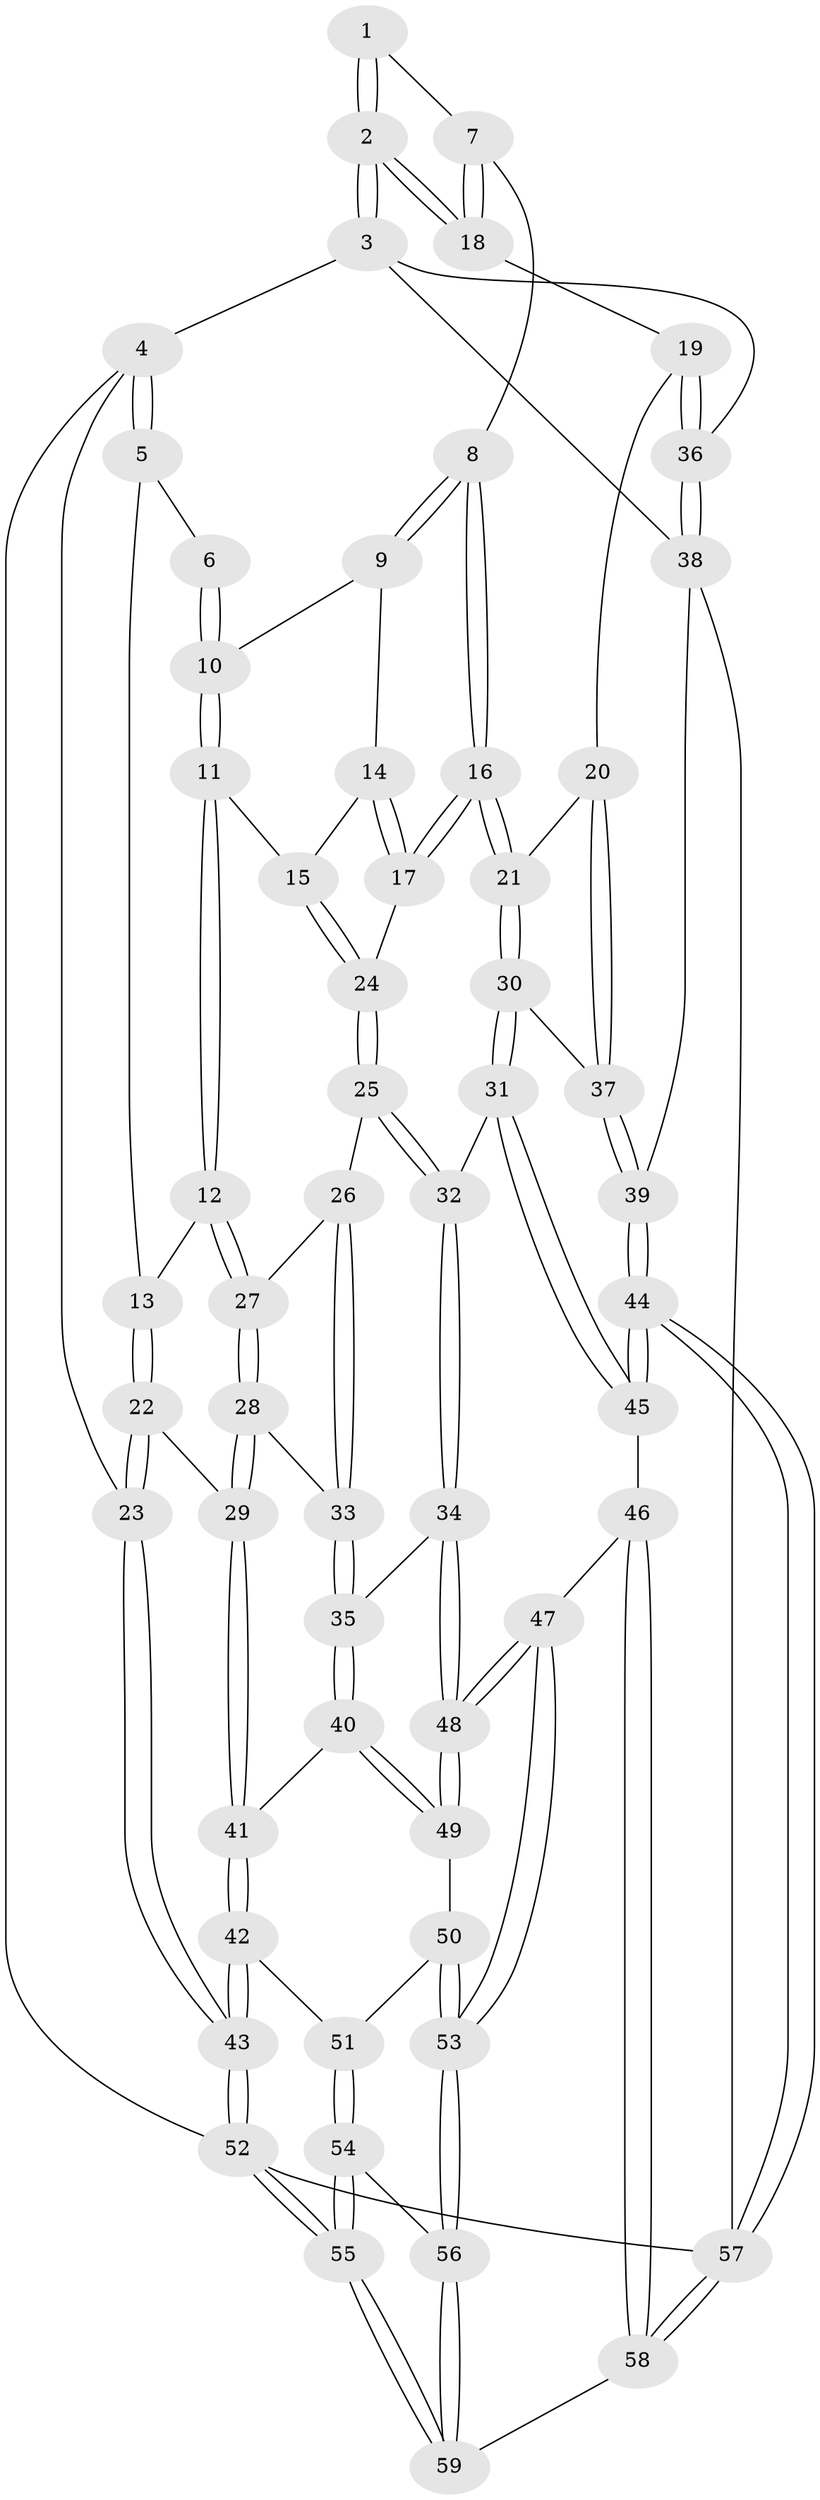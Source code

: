 // coarse degree distribution, {8: 0.034482758620689655, 3: 0.13793103448275862, 2: 0.06896551724137931, 4: 0.3103448275862069, 5: 0.3103448275862069, 7: 0.034482758620689655, 6: 0.10344827586206896}
// Generated by graph-tools (version 1.1) at 2025/21/03/04/25 18:21:18]
// undirected, 59 vertices, 144 edges
graph export_dot {
graph [start="1"]
  node [color=gray90,style=filled];
  1 [pos="+0.7719687097227506+0"];
  2 [pos="+1+0"];
  3 [pos="+1+0"];
  4 [pos="+0+0"];
  5 [pos="+0.24958218843778318+0"];
  6 [pos="+0.5659112235935136+0"];
  7 [pos="+0.7186163211987293+0.1040792355435421"];
  8 [pos="+0.6938182126289302+0.12159522667371697"];
  9 [pos="+0.578525845380712+0.1329841427935368"];
  10 [pos="+0.543921852313791+0.08307736340625488"];
  11 [pos="+0.3780755815002429+0.09964373630921339"];
  12 [pos="+0.2731036136083936+0.0536706612418559"];
  13 [pos="+0.2591152278808425+0.02526986581209063"];
  14 [pos="+0.569446795769559+0.14800824856074882"];
  15 [pos="+0.480223390665419+0.19732600346070442"];
  16 [pos="+0.6544511482281784+0.29725450728929126"];
  17 [pos="+0.5911038504080599+0.252833201197291"];
  18 [pos="+0.8497621947086355+0.2147698927176852"];
  19 [pos="+0.8563766343252792+0.27691211817377204"];
  20 [pos="+0.8507100420354161+0.29278852086346446"];
  21 [pos="+0.6599963061414207+0.3112756429477099"];
  22 [pos="+0+0.2905122095833798"];
  23 [pos="+0+0.2912128295342266"];
  24 [pos="+0.4791497699264216+0.2654281504986766"];
  25 [pos="+0.45493775886179494+0.30868287679366796"];
  26 [pos="+0.4369282121175037+0.30603695606874903"];
  27 [pos="+0.27436366903181386+0.17023718668464566"];
  28 [pos="+0.2121415184780211+0.33462406222811253"];
  29 [pos="+0.07936798675564206+0.36269987006320004"];
  30 [pos="+0.6060279755182336+0.43027875798885284"];
  31 [pos="+0.5494229462666986+0.4761938231781077"];
  32 [pos="+0.5441700804175491+0.47485386370134947"];
  33 [pos="+0.273089178656444+0.39022695666747687"];
  34 [pos="+0.36151286198517163+0.5316739399568078"];
  35 [pos="+0.3294013162475273+0.5219089589930899"];
  36 [pos="+1+0.22823536313412748"];
  37 [pos="+0.8909446200860638+0.46149502229575395"];
  38 [pos="+1+0.6019366489652276"];
  39 [pos="+0.9869347838990091+0.595604256926038"];
  40 [pos="+0.16528527929836326+0.6157501061581667"];
  41 [pos="+0.1466497390525351+0.6180954322195676"];
  42 [pos="+0.10903466860087559+0.6473796354987862"];
  43 [pos="+0+0.6449581935222116"];
  44 [pos="+0.7610056949482653+0.7451219298251491"];
  45 [pos="+0.6604160047775136+0.699774903862851"];
  46 [pos="+0.4555121698115252+0.779703872666806"];
  47 [pos="+0.41390802856772274+0.7766847888138693"];
  48 [pos="+0.40764214233837226+0.768891226544596"];
  49 [pos="+0.2904157737599818+0.7358609845477413"];
  50 [pos="+0.20166988312252043+0.8124856245524"];
  51 [pos="+0.13645305787496143+0.8061852948771256"];
  52 [pos="+0+1"];
  53 [pos="+0.32933677767891945+0.9006011769944304"];
  54 [pos="+0.12092529621650748+0.8354224482702111"];
  55 [pos="+0+1"];
  56 [pos="+0.31372647312271407+0.9816193207467719"];
  57 [pos="+0.7685761102045209+1"];
  58 [pos="+0.591525632878641+1"];
  59 [pos="+0.3075963616573809+1"];
  1 -- 2;
  1 -- 2;
  1 -- 7;
  2 -- 3;
  2 -- 3;
  2 -- 18;
  2 -- 18;
  3 -- 4;
  3 -- 36;
  3 -- 38;
  4 -- 5;
  4 -- 5;
  4 -- 23;
  4 -- 52;
  5 -- 6;
  5 -- 13;
  6 -- 10;
  6 -- 10;
  7 -- 8;
  7 -- 18;
  7 -- 18;
  8 -- 9;
  8 -- 9;
  8 -- 16;
  8 -- 16;
  9 -- 10;
  9 -- 14;
  10 -- 11;
  10 -- 11;
  11 -- 12;
  11 -- 12;
  11 -- 15;
  12 -- 13;
  12 -- 27;
  12 -- 27;
  13 -- 22;
  13 -- 22;
  14 -- 15;
  14 -- 17;
  14 -- 17;
  15 -- 24;
  15 -- 24;
  16 -- 17;
  16 -- 17;
  16 -- 21;
  16 -- 21;
  17 -- 24;
  18 -- 19;
  19 -- 20;
  19 -- 36;
  19 -- 36;
  20 -- 21;
  20 -- 37;
  20 -- 37;
  21 -- 30;
  21 -- 30;
  22 -- 23;
  22 -- 23;
  22 -- 29;
  23 -- 43;
  23 -- 43;
  24 -- 25;
  24 -- 25;
  25 -- 26;
  25 -- 32;
  25 -- 32;
  26 -- 27;
  26 -- 33;
  26 -- 33;
  27 -- 28;
  27 -- 28;
  28 -- 29;
  28 -- 29;
  28 -- 33;
  29 -- 41;
  29 -- 41;
  30 -- 31;
  30 -- 31;
  30 -- 37;
  31 -- 32;
  31 -- 45;
  31 -- 45;
  32 -- 34;
  32 -- 34;
  33 -- 35;
  33 -- 35;
  34 -- 35;
  34 -- 48;
  34 -- 48;
  35 -- 40;
  35 -- 40;
  36 -- 38;
  36 -- 38;
  37 -- 39;
  37 -- 39;
  38 -- 39;
  38 -- 57;
  39 -- 44;
  39 -- 44;
  40 -- 41;
  40 -- 49;
  40 -- 49;
  41 -- 42;
  41 -- 42;
  42 -- 43;
  42 -- 43;
  42 -- 51;
  43 -- 52;
  43 -- 52;
  44 -- 45;
  44 -- 45;
  44 -- 57;
  44 -- 57;
  45 -- 46;
  46 -- 47;
  46 -- 58;
  46 -- 58;
  47 -- 48;
  47 -- 48;
  47 -- 53;
  47 -- 53;
  48 -- 49;
  48 -- 49;
  49 -- 50;
  50 -- 51;
  50 -- 53;
  50 -- 53;
  51 -- 54;
  51 -- 54;
  52 -- 55;
  52 -- 55;
  52 -- 57;
  53 -- 56;
  53 -- 56;
  54 -- 55;
  54 -- 55;
  54 -- 56;
  55 -- 59;
  55 -- 59;
  56 -- 59;
  56 -- 59;
  57 -- 58;
  57 -- 58;
  58 -- 59;
}
